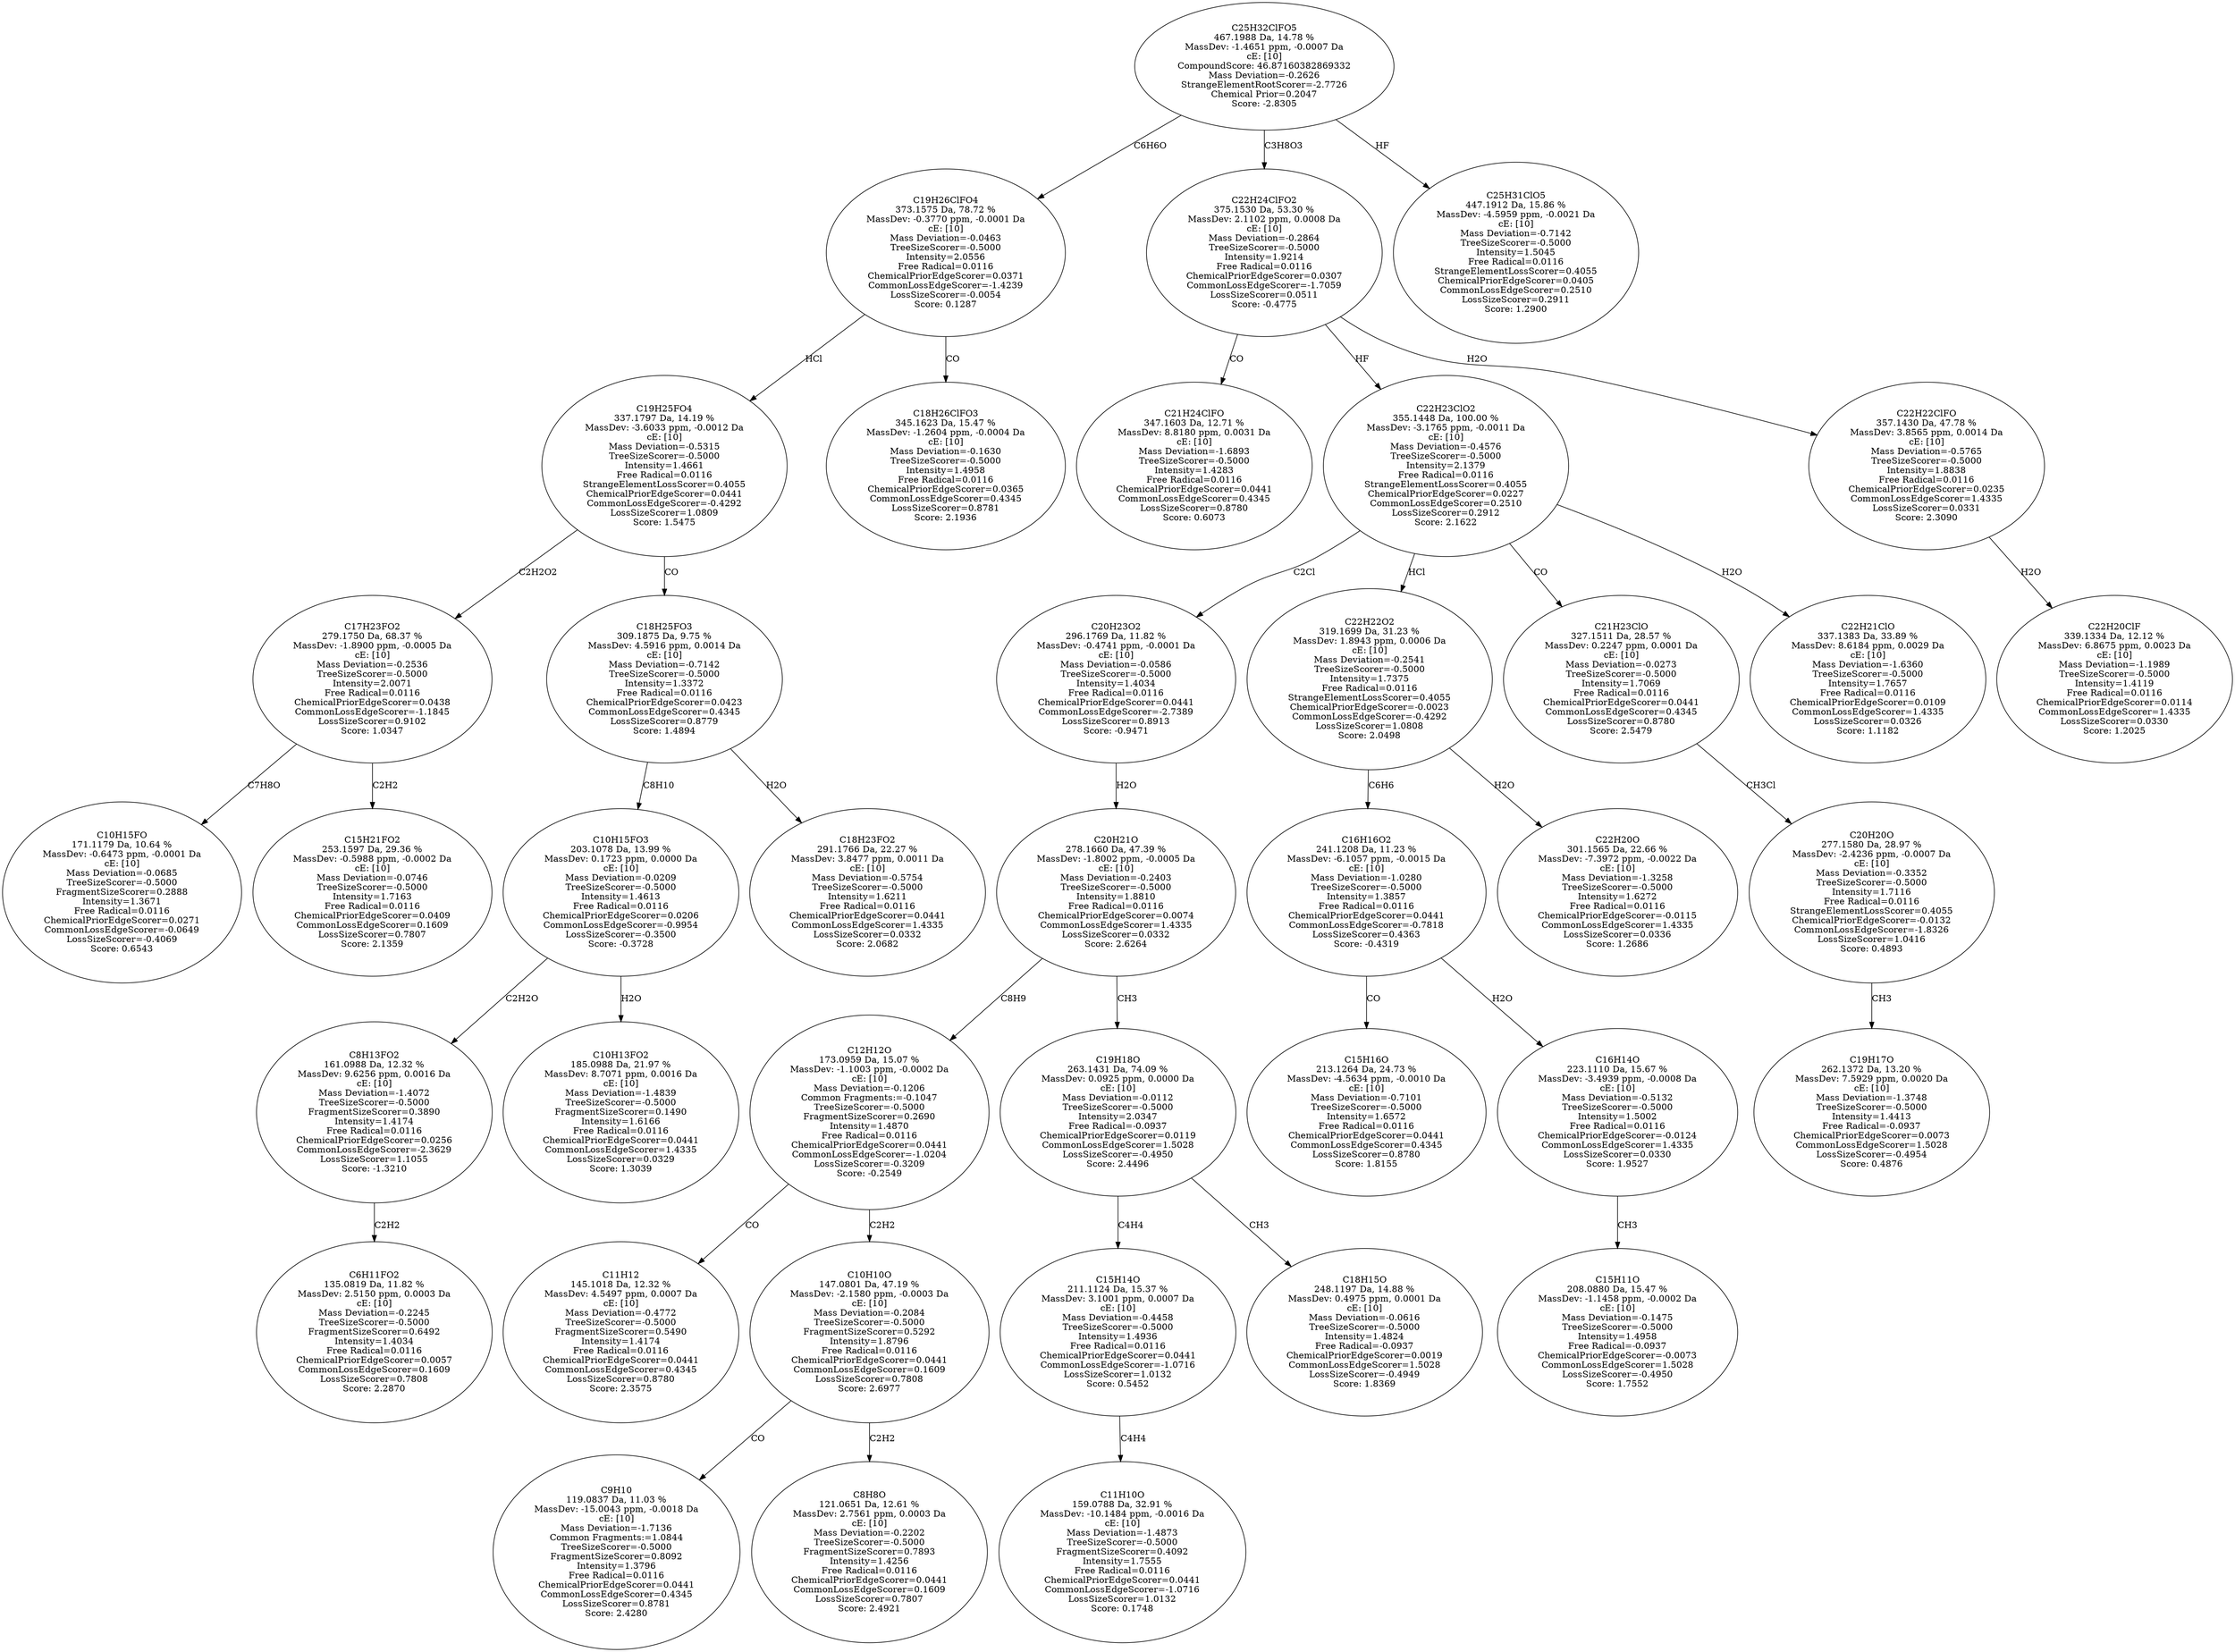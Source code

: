 strict digraph {
v1 [label="C10H15FO\n171.1179 Da, 10.64 %\nMassDev: -0.6473 ppm, -0.0001 Da\ncE: [10]\nMass Deviation=-0.0685\nTreeSizeScorer=-0.5000\nFragmentSizeScorer=0.2888\nIntensity=1.3671\nFree Radical=0.0116\nChemicalPriorEdgeScorer=0.0271\nCommonLossEdgeScorer=-0.0649\nLossSizeScorer=-0.4069\nScore: 0.6543"];
v2 [label="C15H21FO2\n253.1597 Da, 29.36 %\nMassDev: -0.5988 ppm, -0.0002 Da\ncE: [10]\nMass Deviation=-0.0746\nTreeSizeScorer=-0.5000\nIntensity=1.7163\nFree Radical=0.0116\nChemicalPriorEdgeScorer=0.0409\nCommonLossEdgeScorer=0.1609\nLossSizeScorer=0.7807\nScore: 2.1359"];
v3 [label="C17H23FO2\n279.1750 Da, 68.37 %\nMassDev: -1.8900 ppm, -0.0005 Da\ncE: [10]\nMass Deviation=-0.2536\nTreeSizeScorer=-0.5000\nIntensity=2.0071\nFree Radical=0.0116\nChemicalPriorEdgeScorer=0.0438\nCommonLossEdgeScorer=-1.1845\nLossSizeScorer=0.9102\nScore: 1.0347"];
v4 [label="C6H11FO2\n135.0819 Da, 11.82 %\nMassDev: 2.5150 ppm, 0.0003 Da\ncE: [10]\nMass Deviation=-0.2245\nTreeSizeScorer=-0.5000\nFragmentSizeScorer=0.6492\nIntensity=1.4034\nFree Radical=0.0116\nChemicalPriorEdgeScorer=0.0057\nCommonLossEdgeScorer=0.1609\nLossSizeScorer=0.7808\nScore: 2.2870"];
v5 [label="C8H13FO2\n161.0988 Da, 12.32 %\nMassDev: 9.6256 ppm, 0.0016 Da\ncE: [10]\nMass Deviation=-1.4072\nTreeSizeScorer=-0.5000\nFragmentSizeScorer=0.3890\nIntensity=1.4174\nFree Radical=0.0116\nChemicalPriorEdgeScorer=0.0256\nCommonLossEdgeScorer=-2.3629\nLossSizeScorer=1.1055\nScore: -1.3210"];
v6 [label="C10H13FO2\n185.0988 Da, 21.97 %\nMassDev: 8.7071 ppm, 0.0016 Da\ncE: [10]\nMass Deviation=-1.4839\nTreeSizeScorer=-0.5000\nFragmentSizeScorer=0.1490\nIntensity=1.6166\nFree Radical=0.0116\nChemicalPriorEdgeScorer=0.0441\nCommonLossEdgeScorer=1.4335\nLossSizeScorer=0.0329\nScore: 1.3039"];
v7 [label="C10H15FO3\n203.1078 Da, 13.99 %\nMassDev: 0.1723 ppm, 0.0000 Da\ncE: [10]\nMass Deviation=-0.0209\nTreeSizeScorer=-0.5000\nIntensity=1.4613\nFree Radical=0.0116\nChemicalPriorEdgeScorer=0.0206\nCommonLossEdgeScorer=-0.9954\nLossSizeScorer=-0.3500\nScore: -0.3728"];
v8 [label="C18H23FO2\n291.1766 Da, 22.27 %\nMassDev: 3.8477 ppm, 0.0011 Da\ncE: [10]\nMass Deviation=-0.5754\nTreeSizeScorer=-0.5000\nIntensity=1.6211\nFree Radical=0.0116\nChemicalPriorEdgeScorer=0.0441\nCommonLossEdgeScorer=1.4335\nLossSizeScorer=0.0332\nScore: 2.0682"];
v9 [label="C18H25FO3\n309.1875 Da, 9.75 %\nMassDev: 4.5916 ppm, 0.0014 Da\ncE: [10]\nMass Deviation=-0.7142\nTreeSizeScorer=-0.5000\nIntensity=1.3372\nFree Radical=0.0116\nChemicalPriorEdgeScorer=0.0423\nCommonLossEdgeScorer=0.4345\nLossSizeScorer=0.8779\nScore: 1.4894"];
v10 [label="C19H25FO4\n337.1797 Da, 14.19 %\nMassDev: -3.6033 ppm, -0.0012 Da\ncE: [10]\nMass Deviation=-0.5315\nTreeSizeScorer=-0.5000\nIntensity=1.4661\nFree Radical=0.0116\nStrangeElementLossScorer=0.4055\nChemicalPriorEdgeScorer=0.0441\nCommonLossEdgeScorer=-0.4292\nLossSizeScorer=1.0809\nScore: 1.5475"];
v11 [label="C18H26ClFO3\n345.1623 Da, 15.47 %\nMassDev: -1.2604 ppm, -0.0004 Da\ncE: [10]\nMass Deviation=-0.1630\nTreeSizeScorer=-0.5000\nIntensity=1.4958\nFree Radical=0.0116\nChemicalPriorEdgeScorer=0.0365\nCommonLossEdgeScorer=0.4345\nLossSizeScorer=0.8781\nScore: 2.1936"];
v12 [label="C19H26ClFO4\n373.1575 Da, 78.72 %\nMassDev: -0.3770 ppm, -0.0001 Da\ncE: [10]\nMass Deviation=-0.0463\nTreeSizeScorer=-0.5000\nIntensity=2.0556\nFree Radical=0.0116\nChemicalPriorEdgeScorer=0.0371\nCommonLossEdgeScorer=-1.4239\nLossSizeScorer=-0.0054\nScore: 0.1287"];
v13 [label="C21H24ClFO\n347.1603 Da, 12.71 %\nMassDev: 8.8180 ppm, 0.0031 Da\ncE: [10]\nMass Deviation=-1.6893\nTreeSizeScorer=-0.5000\nIntensity=1.4283\nFree Radical=0.0116\nChemicalPriorEdgeScorer=0.0441\nCommonLossEdgeScorer=0.4345\nLossSizeScorer=0.8780\nScore: 0.6073"];
v14 [label="C11H12\n145.1018 Da, 12.32 %\nMassDev: 4.5497 ppm, 0.0007 Da\ncE: [10]\nMass Deviation=-0.4772\nTreeSizeScorer=-0.5000\nFragmentSizeScorer=0.5490\nIntensity=1.4174\nFree Radical=0.0116\nChemicalPriorEdgeScorer=0.0441\nCommonLossEdgeScorer=0.4345\nLossSizeScorer=0.8780\nScore: 2.3575"];
v15 [label="C9H10\n119.0837 Da, 11.03 %\nMassDev: -15.0043 ppm, -0.0018 Da\ncE: [10]\nMass Deviation=-1.7136\nCommon Fragments:=1.0844\nTreeSizeScorer=-0.5000\nFragmentSizeScorer=0.8092\nIntensity=1.3796\nFree Radical=0.0116\nChemicalPriorEdgeScorer=0.0441\nCommonLossEdgeScorer=0.4345\nLossSizeScorer=0.8781\nScore: 2.4280"];
v16 [label="C8H8O\n121.0651 Da, 12.61 %\nMassDev: 2.7561 ppm, 0.0003 Da\ncE: [10]\nMass Deviation=-0.2202\nTreeSizeScorer=-0.5000\nFragmentSizeScorer=0.7893\nIntensity=1.4256\nFree Radical=0.0116\nChemicalPriorEdgeScorer=0.0441\nCommonLossEdgeScorer=0.1609\nLossSizeScorer=0.7807\nScore: 2.4921"];
v17 [label="C10H10O\n147.0801 Da, 47.19 %\nMassDev: -2.1580 ppm, -0.0003 Da\ncE: [10]\nMass Deviation=-0.2084\nTreeSizeScorer=-0.5000\nFragmentSizeScorer=0.5292\nIntensity=1.8796\nFree Radical=0.0116\nChemicalPriorEdgeScorer=0.0441\nCommonLossEdgeScorer=0.1609\nLossSizeScorer=0.7808\nScore: 2.6977"];
v18 [label="C12H12O\n173.0959 Da, 15.07 %\nMassDev: -1.1003 ppm, -0.0002 Da\ncE: [10]\nMass Deviation=-0.1206\nCommon Fragments:=-0.1047\nTreeSizeScorer=-0.5000\nFragmentSizeScorer=0.2690\nIntensity=1.4870\nFree Radical=0.0116\nChemicalPriorEdgeScorer=0.0441\nCommonLossEdgeScorer=-1.0204\nLossSizeScorer=-0.3209\nScore: -0.2549"];
v19 [label="C11H10O\n159.0788 Da, 32.91 %\nMassDev: -10.1484 ppm, -0.0016 Da\ncE: [10]\nMass Deviation=-1.4873\nTreeSizeScorer=-0.5000\nFragmentSizeScorer=0.4092\nIntensity=1.7555\nFree Radical=0.0116\nChemicalPriorEdgeScorer=0.0441\nCommonLossEdgeScorer=-1.0716\nLossSizeScorer=1.0132\nScore: 0.1748"];
v20 [label="C15H14O\n211.1124 Da, 15.37 %\nMassDev: 3.1001 ppm, 0.0007 Da\ncE: [10]\nMass Deviation=-0.4458\nTreeSizeScorer=-0.5000\nIntensity=1.4936\nFree Radical=0.0116\nChemicalPriorEdgeScorer=0.0441\nCommonLossEdgeScorer=-1.0716\nLossSizeScorer=1.0132\nScore: 0.5452"];
v21 [label="C18H15O\n248.1197 Da, 14.88 %\nMassDev: 0.4975 ppm, 0.0001 Da\ncE: [10]\nMass Deviation=-0.0616\nTreeSizeScorer=-0.5000\nIntensity=1.4824\nFree Radical=-0.0937\nChemicalPriorEdgeScorer=0.0019\nCommonLossEdgeScorer=1.5028\nLossSizeScorer=-0.4949\nScore: 1.8369"];
v22 [label="C19H18O\n263.1431 Da, 74.09 %\nMassDev: 0.0925 ppm, 0.0000 Da\ncE: [10]\nMass Deviation=-0.0112\nTreeSizeScorer=-0.5000\nIntensity=2.0347\nFree Radical=-0.0937\nChemicalPriorEdgeScorer=0.0119\nCommonLossEdgeScorer=1.5028\nLossSizeScorer=-0.4950\nScore: 2.4496"];
v23 [label="C20H21O\n278.1660 Da, 47.39 %\nMassDev: -1.8002 ppm, -0.0005 Da\ncE: [10]\nMass Deviation=-0.2403\nTreeSizeScorer=-0.5000\nIntensity=1.8810\nFree Radical=0.0116\nChemicalPriorEdgeScorer=0.0074\nCommonLossEdgeScorer=1.4335\nLossSizeScorer=0.0332\nScore: 2.6264"];
v24 [label="C20H23O2\n296.1769 Da, 11.82 %\nMassDev: -0.4741 ppm, -0.0001 Da\ncE: [10]\nMass Deviation=-0.0586\nTreeSizeScorer=-0.5000\nIntensity=1.4034\nFree Radical=0.0116\nChemicalPriorEdgeScorer=0.0441\nCommonLossEdgeScorer=-2.7389\nLossSizeScorer=0.8913\nScore: -0.9471"];
v25 [label="C15H16O\n213.1264 Da, 24.73 %\nMassDev: -4.5634 ppm, -0.0010 Da\ncE: [10]\nMass Deviation=-0.7101\nTreeSizeScorer=-0.5000\nIntensity=1.6572\nFree Radical=0.0116\nChemicalPriorEdgeScorer=0.0441\nCommonLossEdgeScorer=0.4345\nLossSizeScorer=0.8780\nScore: 1.8155"];
v26 [label="C15H11O\n208.0880 Da, 15.47 %\nMassDev: -1.1458 ppm, -0.0002 Da\ncE: [10]\nMass Deviation=-0.1475\nTreeSizeScorer=-0.5000\nIntensity=1.4958\nFree Radical=-0.0937\nChemicalPriorEdgeScorer=-0.0073\nCommonLossEdgeScorer=1.5028\nLossSizeScorer=-0.4950\nScore: 1.7552"];
v27 [label="C16H14O\n223.1110 Da, 15.67 %\nMassDev: -3.4939 ppm, -0.0008 Da\ncE: [10]\nMass Deviation=-0.5132\nTreeSizeScorer=-0.5000\nIntensity=1.5002\nFree Radical=0.0116\nChemicalPriorEdgeScorer=-0.0124\nCommonLossEdgeScorer=1.4335\nLossSizeScorer=0.0330\nScore: 1.9527"];
v28 [label="C16H16O2\n241.1208 Da, 11.23 %\nMassDev: -6.1057 ppm, -0.0015 Da\ncE: [10]\nMass Deviation=-1.0280\nTreeSizeScorer=-0.5000\nIntensity=1.3857\nFree Radical=0.0116\nChemicalPriorEdgeScorer=0.0441\nCommonLossEdgeScorer=-0.7818\nLossSizeScorer=0.4363\nScore: -0.4319"];
v29 [label="C22H20O\n301.1565 Da, 22.66 %\nMassDev: -7.3972 ppm, -0.0022 Da\ncE: [10]\nMass Deviation=-1.3258\nTreeSizeScorer=-0.5000\nIntensity=1.6272\nFree Radical=0.0116\nChemicalPriorEdgeScorer=-0.0115\nCommonLossEdgeScorer=1.4335\nLossSizeScorer=0.0336\nScore: 1.2686"];
v30 [label="C22H22O2\n319.1699 Da, 31.23 %\nMassDev: 1.8943 ppm, 0.0006 Da\ncE: [10]\nMass Deviation=-0.2541\nTreeSizeScorer=-0.5000\nIntensity=1.7375\nFree Radical=0.0116\nStrangeElementLossScorer=0.4055\nChemicalPriorEdgeScorer=-0.0023\nCommonLossEdgeScorer=-0.4292\nLossSizeScorer=1.0808\nScore: 2.0498"];
v31 [label="C19H17O\n262.1372 Da, 13.20 %\nMassDev: 7.5929 ppm, 0.0020 Da\ncE: [10]\nMass Deviation=-1.3748\nTreeSizeScorer=-0.5000\nIntensity=1.4413\nFree Radical=-0.0937\nChemicalPriorEdgeScorer=0.0073\nCommonLossEdgeScorer=1.5028\nLossSizeScorer=-0.4954\nScore: 0.4876"];
v32 [label="C20H20O\n277.1580 Da, 28.97 %\nMassDev: -2.4236 ppm, -0.0007 Da\ncE: [10]\nMass Deviation=-0.3352\nTreeSizeScorer=-0.5000\nIntensity=1.7116\nFree Radical=0.0116\nStrangeElementLossScorer=0.4055\nChemicalPriorEdgeScorer=-0.0132\nCommonLossEdgeScorer=-1.8326\nLossSizeScorer=1.0416\nScore: 0.4893"];
v33 [label="C21H23ClO\n327.1511 Da, 28.57 %\nMassDev: 0.2247 ppm, 0.0001 Da\ncE: [10]\nMass Deviation=-0.0273\nTreeSizeScorer=-0.5000\nIntensity=1.7069\nFree Radical=0.0116\nChemicalPriorEdgeScorer=0.0441\nCommonLossEdgeScorer=0.4345\nLossSizeScorer=0.8780\nScore: 2.5479"];
v34 [label="C22H21ClO\n337.1383 Da, 33.89 %\nMassDev: 8.6184 ppm, 0.0029 Da\ncE: [10]\nMass Deviation=-1.6360\nTreeSizeScorer=-0.5000\nIntensity=1.7657\nFree Radical=0.0116\nChemicalPriorEdgeScorer=0.0109\nCommonLossEdgeScorer=1.4335\nLossSizeScorer=0.0326\nScore: 1.1182"];
v35 [label="C22H23ClO2\n355.1448 Da, 100.00 %\nMassDev: -3.1765 ppm, -0.0011 Da\ncE: [10]\nMass Deviation=-0.4576\nTreeSizeScorer=-0.5000\nIntensity=2.1379\nFree Radical=0.0116\nStrangeElementLossScorer=0.4055\nChemicalPriorEdgeScorer=0.0227\nCommonLossEdgeScorer=0.2510\nLossSizeScorer=0.2912\nScore: 2.1622"];
v36 [label="C22H20ClF\n339.1334 Da, 12.12 %\nMassDev: 6.8675 ppm, 0.0023 Da\ncE: [10]\nMass Deviation=-1.1989\nTreeSizeScorer=-0.5000\nIntensity=1.4119\nFree Radical=0.0116\nChemicalPriorEdgeScorer=0.0114\nCommonLossEdgeScorer=1.4335\nLossSizeScorer=0.0330\nScore: 1.2025"];
v37 [label="C22H22ClFO\n357.1430 Da, 47.78 %\nMassDev: 3.8565 ppm, 0.0014 Da\ncE: [10]\nMass Deviation=-0.5765\nTreeSizeScorer=-0.5000\nIntensity=1.8838\nFree Radical=0.0116\nChemicalPriorEdgeScorer=0.0235\nCommonLossEdgeScorer=1.4335\nLossSizeScorer=0.0331\nScore: 2.3090"];
v38 [label="C22H24ClFO2\n375.1530 Da, 53.30 %\nMassDev: 2.1102 ppm, 0.0008 Da\ncE: [10]\nMass Deviation=-0.2864\nTreeSizeScorer=-0.5000\nIntensity=1.9214\nFree Radical=0.0116\nChemicalPriorEdgeScorer=0.0307\nCommonLossEdgeScorer=-1.7059\nLossSizeScorer=0.0511\nScore: -0.4775"];
v39 [label="C25H31ClO5\n447.1912 Da, 15.86 %\nMassDev: -4.5959 ppm, -0.0021 Da\ncE: [10]\nMass Deviation=-0.7142\nTreeSizeScorer=-0.5000\nIntensity=1.5045\nFree Radical=0.0116\nStrangeElementLossScorer=0.4055\nChemicalPriorEdgeScorer=0.0405\nCommonLossEdgeScorer=0.2510\nLossSizeScorer=0.2911\nScore: 1.2900"];
v40 [label="C25H32ClFO5\n467.1988 Da, 14.78 %\nMassDev: -1.4651 ppm, -0.0007 Da\ncE: [10]\nCompoundScore: 46.87160382869332\nMass Deviation=-0.2626\nStrangeElementRootScorer=-2.7726\nChemical Prior=0.2047\nScore: -2.8305"];
v3 -> v1 [label="C7H8O"];
v3 -> v2 [label="C2H2"];
v10 -> v3 [label="C2H2O2"];
v5 -> v4 [label="C2H2"];
v7 -> v5 [label="C2H2O"];
v7 -> v6 [label="H2O"];
v9 -> v7 [label="C8H10"];
v9 -> v8 [label="H2O"];
v10 -> v9 [label="CO"];
v12 -> v10 [label="HCl"];
v12 -> v11 [label="CO"];
v40 -> v12 [label="C6H6O"];
v38 -> v13 [label="CO"];
v18 -> v14 [label="CO"];
v17 -> v15 [label="CO"];
v17 -> v16 [label="C2H2"];
v18 -> v17 [label="C2H2"];
v23 -> v18 [label="C8H9"];
v20 -> v19 [label="C4H4"];
v22 -> v20 [label="C4H4"];
v22 -> v21 [label="CH3"];
v23 -> v22 [label="CH3"];
v24 -> v23 [label="H2O"];
v35 -> v24 [label="C2Cl"];
v28 -> v25 [label="CO"];
v27 -> v26 [label="CH3"];
v28 -> v27 [label="H2O"];
v30 -> v28 [label="C6H6"];
v30 -> v29 [label="H2O"];
v35 -> v30 [label="HCl"];
v32 -> v31 [label="CH3"];
v33 -> v32 [label="CH3Cl"];
v35 -> v33 [label="CO"];
v35 -> v34 [label="H2O"];
v38 -> v35 [label="HF"];
v37 -> v36 [label="H2O"];
v38 -> v37 [label="H2O"];
v40 -> v38 [label="C3H8O3"];
v40 -> v39 [label="HF"];
}